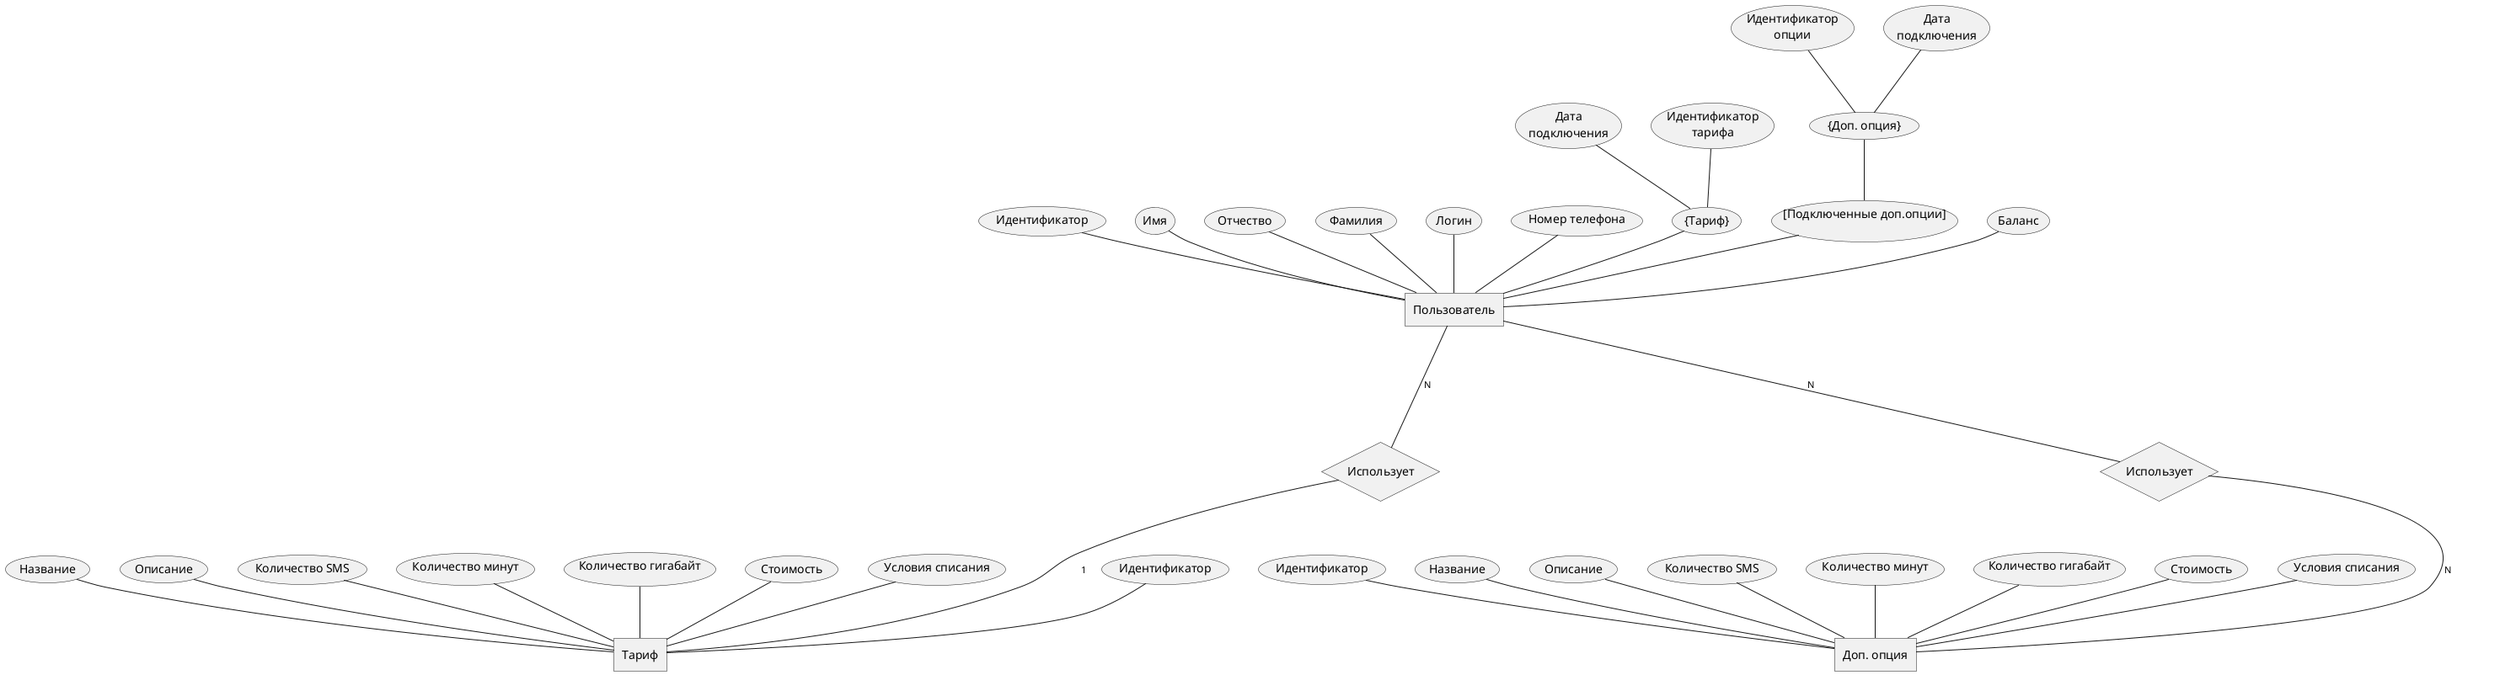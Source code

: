@startchen

entity "Пользователь" as User {
"Идентификатор" as id
"Имя" as name
"Отчество" as secondName
"Фамилия" as surname
"Логин" as login
"Номер телефона" as phoneNumber
"{Тариф}" as tarifInfo {
 "Идентификатор\nтарифа" as tarifId
"Дата\nподключения" as tarifBuyDate
}
"[Подключенные доп.опции]" as usedOptions {
"{Доп. опция}" as option {
 "Идентификатор\nопции" as optionId
"Дата\nподключения" as optionBuyDate
}
}
"Баланс" as balanse
}

entity "Тариф" as Tarif {
"Идентификатор" as id
"Название" as tarifName
"Описание" as tarifDescription
"Количество SMS" as SMS
"Количество минут" as minutes
"Количество гигабайт" as gigabytes
"Стоимость" as tarifCost
"Условия списания" as tarifPayRules
}

relationship "Использует" as BuyTarif {
}

User -N- BuyTarif
BuyTarif -1- Tarif

entity "Доп. опция" as Option {
"Идентификатор" as id
"Название" as optionName
"Описание" as optionDescription
"Количество SMS" as SMS
"Количество минут" as minutes
"Количество гигабайт" as gigabytes
"Стоимость" as optionCost
"Условия списания" as optionPayRules
}

relationship "Использует" as BuyOptions {
}

User -N- BuyOptions
BuyOptions -N- Option



@endchen